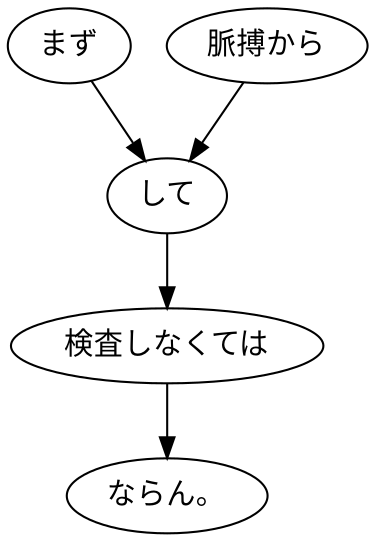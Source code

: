digraph graph6337 {
	node0 [label="まず"];
	node1 [label="脈搏から"];
	node2 [label="して"];
	node3 [label="検査しなくては"];
	node4 [label="ならん。"];
	node0 -> node2;
	node1 -> node2;
	node2 -> node3;
	node3 -> node4;
}
